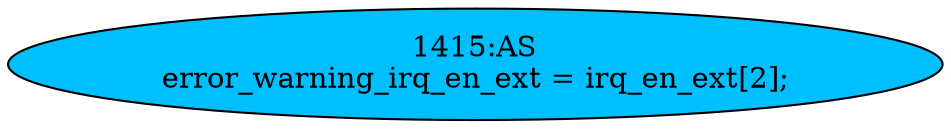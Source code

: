 strict digraph "" {
	node [label="\N"];
	"1415:AS"	 [ast="<pyverilog.vparser.ast.Assign object at 0x7fd77326b8d0>",
		def_var="['error_warning_irq_en_ext']",
		fillcolor=deepskyblue,
		label="1415:AS
error_warning_irq_en_ext = irq_en_ext[2];",
		statements="[]",
		style=filled,
		typ=Assign,
		use_var="['irq_en_ext']"];
}
